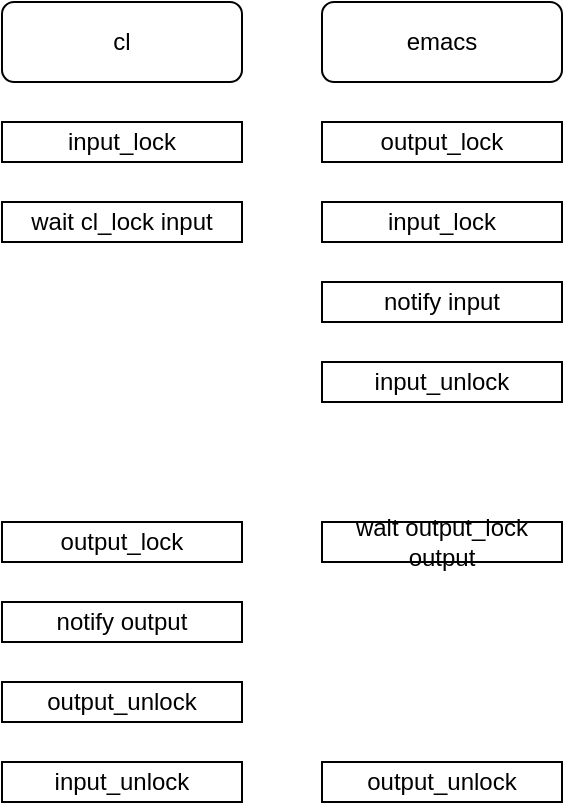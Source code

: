 <mxfile version="13.0.3" type="device"><diagram id="xTuK_sfKLaRi9nX8x-cb" name="Page-1"><mxGraphModel dx="576" dy="359" grid="1" gridSize="10" guides="1" tooltips="1" connect="1" arrows="1" fold="1" page="1" pageScale="1" pageWidth="850" pageHeight="1100" math="0" shadow="0"><root><mxCell id="0"/><mxCell id="1" parent="0"/><mxCell id="AfMQb3dqPVGWM-5cjknY-2" value="emacs" style="rounded=1;whiteSpace=wrap;html=1;" vertex="1" parent="1"><mxGeometry x="200" y="80" width="120" height="40" as="geometry"/></mxCell><mxCell id="AfMQb3dqPVGWM-5cjknY-3" value="cl" style="rounded=1;whiteSpace=wrap;html=1;" vertex="1" parent="1"><mxGeometry x="40" y="80" width="120" height="40" as="geometry"/></mxCell><mxCell id="AfMQb3dqPVGWM-5cjknY-4" value="input_lock" style="rounded=0;whiteSpace=wrap;html=1;" vertex="1" parent="1"><mxGeometry x="200" y="180" width="120" height="20" as="geometry"/></mxCell><mxCell id="AfMQb3dqPVGWM-5cjknY-5" value="notify input" style="rounded=0;whiteSpace=wrap;html=1;" vertex="1" parent="1"><mxGeometry x="200" y="220" width="120" height="20" as="geometry"/></mxCell><mxCell id="AfMQb3dqPVGWM-5cjknY-6" value="input_lock" style="rounded=0;whiteSpace=wrap;html=1;" vertex="1" parent="1"><mxGeometry x="40" y="140" width="120" height="20" as="geometry"/></mxCell><mxCell id="AfMQb3dqPVGWM-5cjknY-7" value="wait cl_lock input" style="rounded=0;whiteSpace=wrap;html=1;" vertex="1" parent="1"><mxGeometry x="40" y="180" width="120" height="20" as="geometry"/></mxCell><mxCell id="AfMQb3dqPVGWM-5cjknY-8" value="input_unlock" style="rounded=0;whiteSpace=wrap;html=1;" vertex="1" parent="1"><mxGeometry x="200" y="260" width="120" height="20" as="geometry"/></mxCell><mxCell id="AfMQb3dqPVGWM-5cjknY-9" value="output_lock" style="rounded=0;whiteSpace=wrap;html=1;" vertex="1" parent="1"><mxGeometry x="200" y="140" width="120" height="20" as="geometry"/></mxCell><mxCell id="AfMQb3dqPVGWM-5cjknY-10" value="wait output_lock output" style="rounded=0;whiteSpace=wrap;html=1;" vertex="1" parent="1"><mxGeometry x="200" y="340" width="120" height="20" as="geometry"/></mxCell><mxCell id="AfMQb3dqPVGWM-5cjknY-11" value="output_lock" style="rounded=0;whiteSpace=wrap;html=1;" vertex="1" parent="1"><mxGeometry x="40" y="340" width="120" height="20" as="geometry"/></mxCell><mxCell id="AfMQb3dqPVGWM-5cjknY-12" value="notify output" style="rounded=0;whiteSpace=wrap;html=1;" vertex="1" parent="1"><mxGeometry x="40" y="380" width="120" height="20" as="geometry"/></mxCell><mxCell id="AfMQb3dqPVGWM-5cjknY-13" value="output_unlock" style="rounded=0;whiteSpace=wrap;html=1;" vertex="1" parent="1"><mxGeometry x="200" y="460" width="120" height="20" as="geometry"/></mxCell><mxCell id="AfMQb3dqPVGWM-5cjknY-14" value="output_unlock" style="rounded=0;whiteSpace=wrap;html=1;" vertex="1" parent="1"><mxGeometry x="40" y="420" width="120" height="20" as="geometry"/></mxCell><mxCell id="AfMQb3dqPVGWM-5cjknY-15" value="input_unlock" style="rounded=0;whiteSpace=wrap;html=1;" vertex="1" parent="1"><mxGeometry x="40" y="460" width="120" height="20" as="geometry"/></mxCell></root></mxGraphModel></diagram></mxfile>
